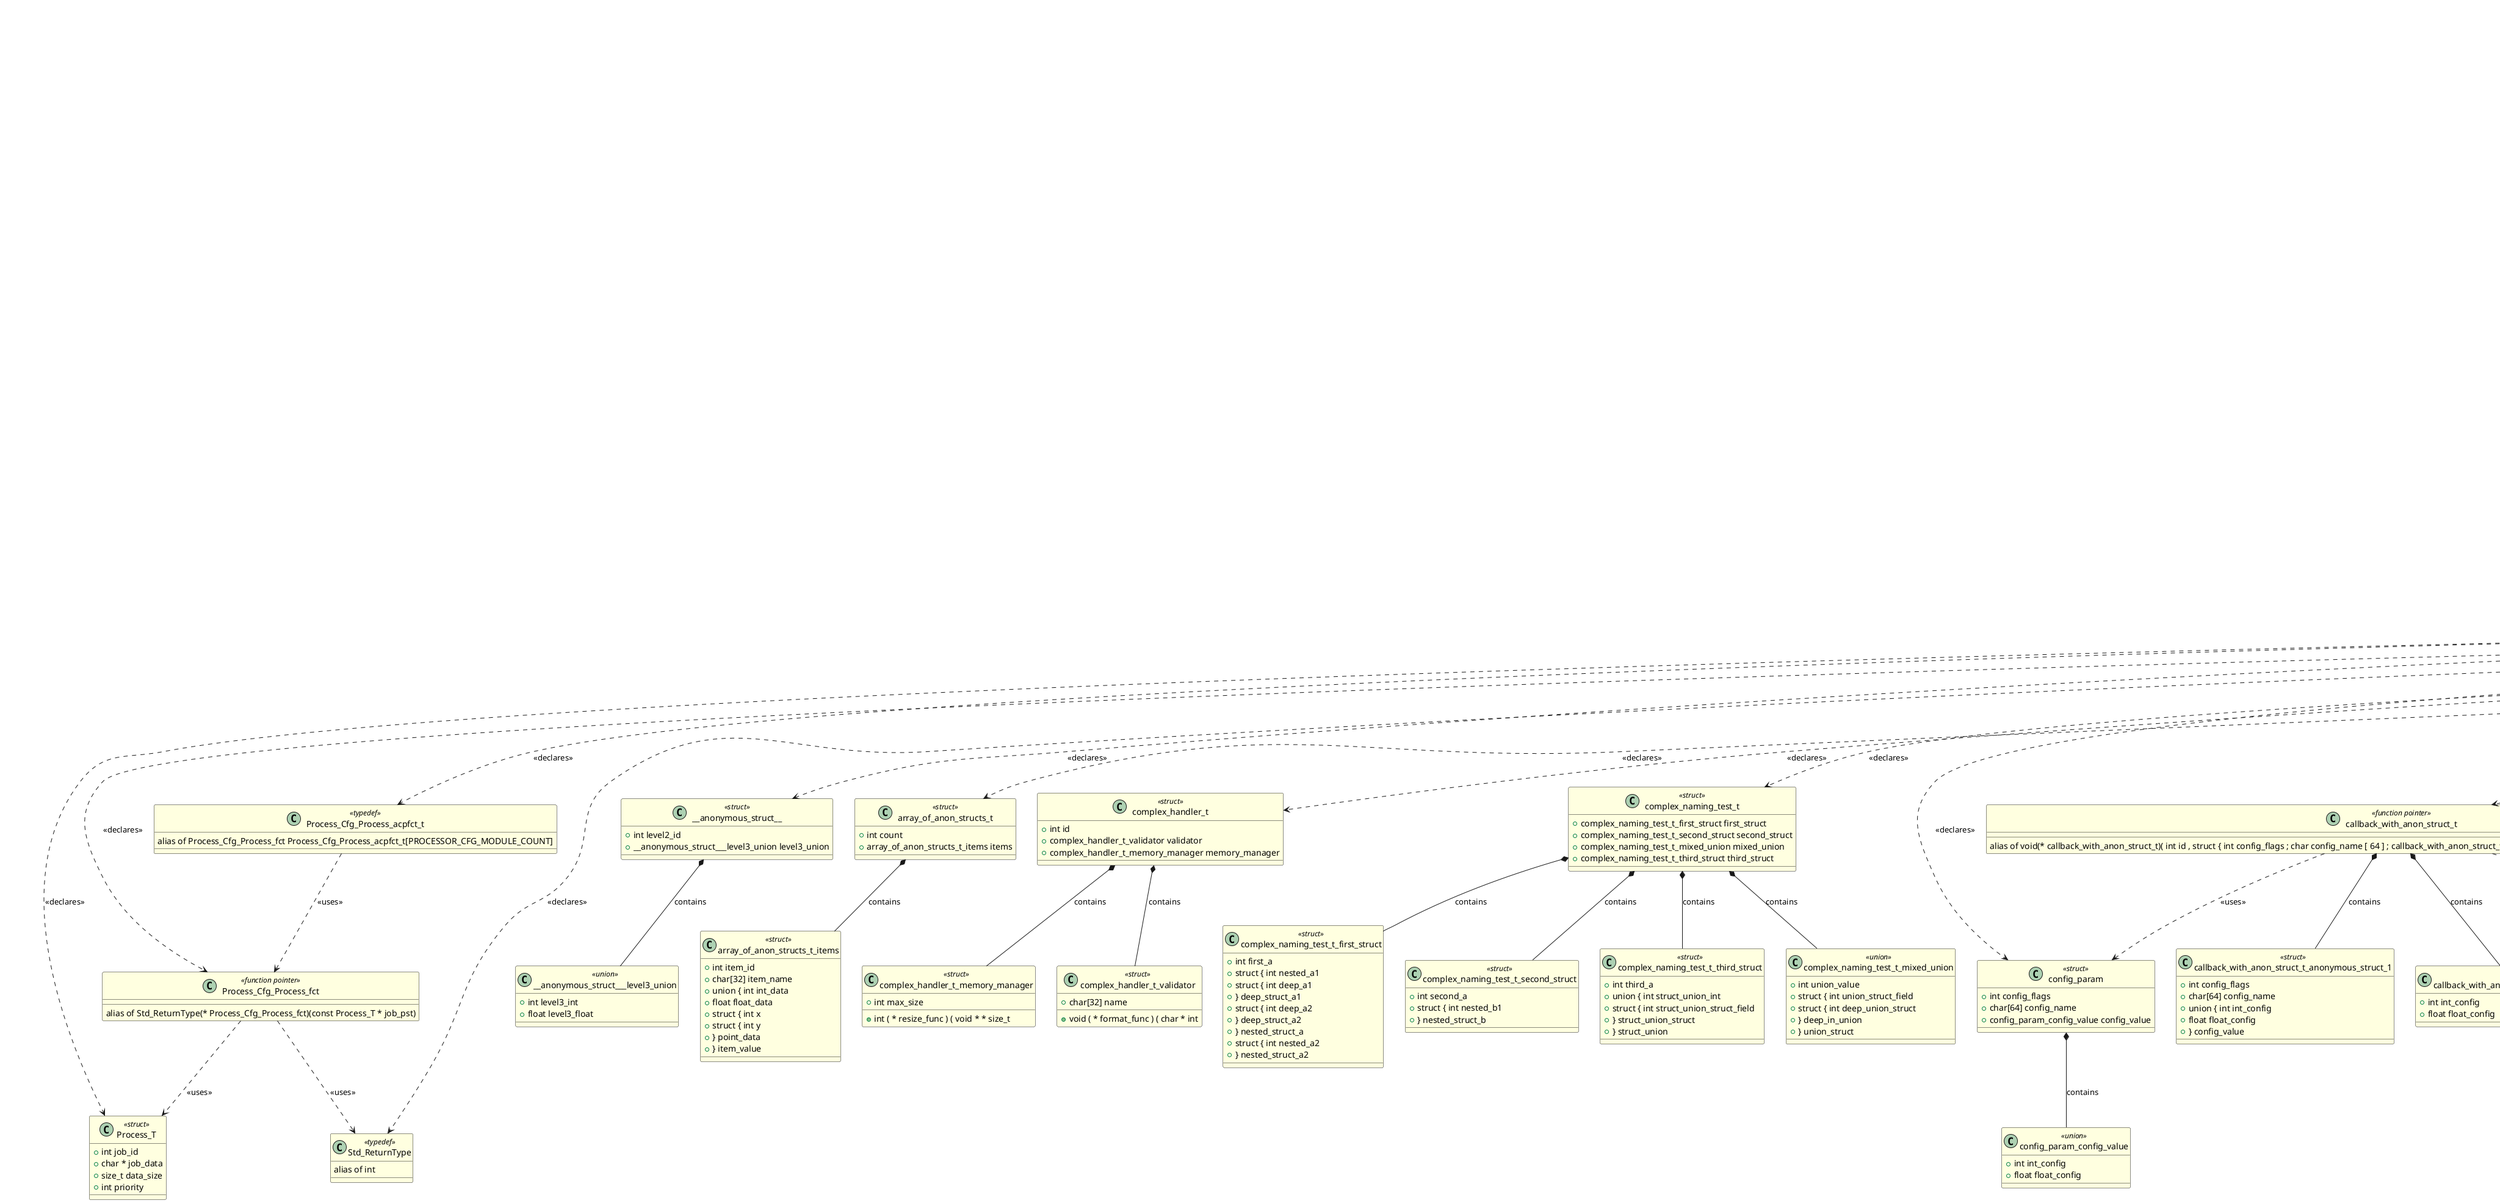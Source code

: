 @startuml complex

class "complex" as COMPLEX <<source>> #LightBlue
{
    -- Global Variables --
    - Process_Cfg_Process_acpfct_t Process_Cfg_Process_acpfct
    - math_operation_t[10] global_math_ops
    -- Functions --
    + complex_handler_t * create_complex_handler(const char * name, ...)
    + void * create_handler(const char * name, int ( * init_func ) ( void * ) init_func, ...)
    + int execute_operations(int value, math_ops_array_t ops, int op_count)
    + math_operation_t * get_math_operations()
    + int process_with_callbacks(int[] data, int size, math_operation_t[] operations, int op_count, ...)
    + void test_processor_job_processing()
    + void test_processor_utility_macros()

    - static Std_ReturnType ProcessorAdapter_Process(const Process_T * job_pst)
    - static Std_ReturnType ProcessorHardware_Process(const Process_T * job_pst)
    - static Std_ReturnType ProcessorService_Process(const Process_T * job_pst)
    - static int add_operation(int a, int b)
    - static int divide_operation(int a, int b)
    - static void init_math_operations()
    - static int modulo_operation(int a, int b)
    - static int multiply_operation(int a, int b)
    - static void print_result(int * data, int size)
    - void run_complex_tests()
    - static int subtract_operation(int a, int b)
    - static int test_callback(int * item)
    - void test_complex_macro(int * x, int y, int z)
    - void test_handle_operation(operation_type_t op_type, int * data, int size)
    - void test_handler_table()
    - void test_mixed_union()
    - void test_operation_set()
    - void test_process_array(int * arr, int size)
    - void test_stringify_macro()
}

class "complex" as HEADER_COMPLEX <<header>> #LightGreen
{
    -- Macros --
    + #define COMPLEX_H
    + #define COMPLEX_MACRO_FUNC(x, y, z)
    + #define CREATE_FUNC_NAME(prefix, suffix)
    + #define DEPRECATED
    + #define HANDLE_OPERATION(op_type, data, size, callback)
    + #define PROCESS_ARRAY(arr, size, callback)
    + #define STRINGIFY(x)
    + #define TOSTRING(x)
    + #define UTILS_U16_TO_U8ARR_BIG_ENDIAN(value_u16, ptr_pau8)
    + #define UTILS_U32_TO_U8ARR_BIG_ENDIAN(value_u32, ptr_pau8)
    + #define UTILS_U8ARR_TO_U16_BIG_ENDIAN(ptr_pau8)
    + #define UTILS_U8ARR_TO_U32_BIG_ENDIAN(ptr_pau8)
    -- Functions --
    + complex_handler_t * create_complex_handler(const char * name, ...)
    + void * create_handler(const char * name, int ( * init_func ) ( void * ) init_func, ...)
    + int execute_operations(int value, math_ops_array_t ops, int op_count)
    + math_operation_t * get_math_operations()
    + int process_with_callbacks(int[] data, int size, math_operation_t[] operations, int op_count, ...)
    + void test_processor_job_processing()
    + void test_processor_utility_macros()
}

class "Process_T" as TYPEDEF_PROCESS_T <<struct>> #LightYellow
{
    + int job_id
    + char * job_data
    + size_t data_size
    + int priority
}

class "__anonymous_struct__" as TYPEDEF___ANONYMOUS_STRUCT__ <<struct>> #LightYellow
{
    + int level2_id
    + __anonymous_struct___level3_union level3_union
}

class "array_of_anon_structs_t" as TYPEDEF_ARRAY_OF_ANON_STRUCTS_T <<struct>> #LightYellow
{
    + int count
    + array_of_anon_structs_t_items items
}

class "array_of_anon_structs_t_items" as TYPEDEF_ARRAY_OF_ANON_STRUCTS_T_ITEMS <<struct>> #LightYellow
{
    + int item_id
    + char[32] item_name
    + union { int int_data
    + float float_data
    + struct { int x
    + struct { int y
    + } point_data
    + } item_value
}

class "callback_with_anon_struct_t_anonymous_struct_1" as TYPEDEF_CALLBACK_WITH_ANON_STRUCT_T_ANONYMOUS_STRUCT_1 <<struct>> #LightYellow
{
    + int config_flags
    + char[64] config_name
    + union { int int_config
    + float float_config
    + } config_value
}

class "complex_callback_t_anonymous_struct_1" as TYPEDEF_COMPLEX_CALLBACK_T_ANONYMOUS_STRUCT_1 <<struct>> #LightYellow
{
    + int nested1
    + char * nested2
    + void(* nested_func)(int) nested_func
}

class "complex_handler_t" as TYPEDEF_COMPLEX_HANDLER_T <<struct>> #LightYellow
{
    + int id
    + complex_handler_t_validator validator
    + complex_handler_t_memory_manager memory_manager
}

class "complex_handler_t_memory_manager" as TYPEDEF_COMPLEX_HANDLER_T_MEMORY_MANAGER <<struct>> #LightYellow
{
    + int max_size
    + int ( * resize_func ) ( void * * size_t
}

class "complex_handler_t_validator" as TYPEDEF_COMPLEX_HANDLER_T_VALIDATOR <<struct>> #LightYellow
{
    + char[32] name
    + void ( * format_func ) ( char * int
}

class "complex_naming_test_t" as TYPEDEF_COMPLEX_NAMING_TEST_T <<struct>> #LightYellow
{
    + complex_naming_test_t_first_struct first_struct
    + complex_naming_test_t_second_struct second_struct
    + complex_naming_test_t_mixed_union mixed_union
    + complex_naming_test_t_third_struct third_struct
}

class "complex_naming_test_t_first_struct" as TYPEDEF_COMPLEX_NAMING_TEST_T_FIRST_STRUCT <<struct>> #LightYellow
{
    + int first_a
    + struct { int nested_a1
    + struct { int deep_a1
    + } deep_struct_a1
    + struct { int deep_a2
    + } deep_struct_a2
    + } nested_struct_a
    + struct { int nested_a2
    + } nested_struct_a2
}

class "complex_naming_test_t_second_struct" as TYPEDEF_COMPLEX_NAMING_TEST_T_SECOND_STRUCT <<struct>> #LightYellow
{
    + int second_a
    + struct { int nested_b1
    + } nested_struct_b
}

class "complex_naming_test_t_third_struct" as TYPEDEF_COMPLEX_NAMING_TEST_T_THIRD_STRUCT <<struct>> #LightYellow
{
    + int third_a
    + union { int struct_union_int
    + struct { int struct_union_struct_field
    + } struct_union_struct
    + } struct_union
}

class "config_param" as TYPEDEF_CONFIG_PARAM <<struct>> #LightYellow
{
    + int config_flags
    + char[64] config_name
    + config_param_config_value config_value
}

class "data_item_t" as TYPEDEF_DATA_ITEM_T <<struct>> #LightYellow
{
    + int value
    + char * name
}

class "data_union_point_value" as TYPEDEF_DATA_UNION_POINT_VALUE <<struct>> #LightYellow
{
    + int x
    + int y
    + int z
}

class "extreme_nesting_test_t" as TYPEDEF_EXTREME_NESTING_TEST_T <<struct>> #LightYellow
{
    + extreme_nesting_test_t_level2_struct_1 level2_struct_1
    + extreme_nesting_test_t_level2_struct_2 level2_struct_2
}

class "extreme_nesting_test_t_level2_struct_1" as TYPEDEF_EXTREME_NESTING_TEST_T_LEVEL2_STRUCT_1 <<struct>> #LightYellow
{
    + struct { struct { int level4_field
    + } level4_struct_1
    + struct { int level4_field2
    + } level4_struct_2
    + } level3_struct_1
    + struct { int level3_field
    + } level3_struct_2
}

class "extreme_nesting_test_t_level2_struct_2" as TYPEDEF_EXTREME_NESTING_TEST_T_LEVEL2_STRUCT_2 <<struct>> #LightYellow
{
    + union { struct { int mixed_field
    + } mixed_struct
    + } mixed_union
}

class "handler_entry_t" as TYPEDEF_HANDLER_ENTRY_T <<struct>> #LightYellow
{
    + int id
    + char[16] name
    + void ( * ) ( void ) init_func
    + int ( * ) ( int , int ) process_func
    + void ( * ) ( void ) cleanup_func
}

class "item_value_point_data" as TYPEDEF_ITEM_VALUE_POINT_DATA <<struct>> #LightYellow
{
    + int x
    + int y
}

class "mixed_union_mixed_struct" as TYPEDEF_MIXED_UNION_MIXED_STRUCT <<struct>> #LightYellow
{
    + int mixed_field
}

class "moderately_nested_t" as TYPEDEF_MODERATELY_NESTED_T <<struct>> #LightYellow
{
    + int level1_id
    + moderately_nested_t_level2_struct level2_struct
}

class "moderately_nested_t_level2_struct" as TYPEDEF_MODERATELY_NESTED_T_LEVEL2_STRUCT <<struct>> #LightYellow
{
    + int level2_id
    + union { int level3_int
    + float level3_float
    + } level3_union
}

class "multi_anonymous_t" as TYPEDEF_MULTI_ANONYMOUS_T <<struct>> #LightYellow
{
    + multi_anonymous_t_first_anon_struct first_anon_struct
    + multi_anonymous_t_first_anon_union first_anon_union
    + multi_anonymous_t_second_anon_struct second_anon_struct
}

class "multi_anonymous_t_first_anon_struct" as TYPEDEF_MULTI_ANONYMOUS_T_FIRST_ANON_STRUCT <<struct>> #LightYellow
{
    + int first_x
    + int first_y
}

class "multi_anonymous_t_second_anon_struct" as TYPEDEF_MULTI_ANONYMOUS_T_SECOND_ANON_STRUCT <<struct>> #LightYellow
{
    + char[32] second_name
    + int second_id
    + struct { int deep_value
    + } deep_struct
}

class "multiple_simple_anonymous_t" as TYPEDEF_MULTIPLE_SIMPLE_ANONYMOUS_T <<struct>> #LightYellow
{
    + multiple_simple_anonymous_t_first_anon first_anon
    + multiple_simple_anonymous_t_second_anon second_anon
    + multiple_simple_anonymous_t_third_anon third_anon
    + multiple_simple_anonymous_t_first_union first_union
    + multiple_simple_anonymous_t_second_union second_union
}

class "multiple_simple_anonymous_t_first_anon" as TYPEDEF_MULTIPLE_SIMPLE_ANONYMOUS_T_FIRST_ANON <<struct>> #LightYellow
{
    + int first_field
}

class "multiple_simple_anonymous_t_second_anon" as TYPEDEF_MULTIPLE_SIMPLE_ANONYMOUS_T_SECOND_ANON <<struct>> #LightYellow
{
    + int second_field
}

class "multiple_simple_anonymous_t_third_anon" as TYPEDEF_MULTIPLE_SIMPLE_ANONYMOUS_T_THIRD_ANON <<struct>> #LightYellow
{
    + int third_field
}

class "operation_set_t" as TYPEDEF_OPERATION_SET_T <<struct>> #LightYellow
{
    + int count
    + math_operation_t[5] operations
    + void(* callbacks[3])(int , char *) callbacks
}

class "param4" as TYPEDEF_PARAM4 <<struct>> #LightYellow
{
    + int nested1
    + char * nested2
    + void ( * ) ( int ) nested_func
}

class "processor_t" as TYPEDEF_PROCESSOR_T <<struct>> #LightYellow
{
    + int id
    + char[64] name
    + int ( * ) ( int , char * ) process_func
    + void ( * ) ( void * ) cleanup_func
}

class "result_generator_t" as TYPEDEF_RESULT_GENERATOR_T <<struct>> #LightYellow
{
    + int result_code
    + result_generator_t_result_data result_data
}

class "simplified_handler_t" as TYPEDEF_SIMPLIFIED_HANDLER_T <<struct>> #LightYellow
{
    + int event_count
    + char[32] event_name
    + int event_flags
}

class "struct_union_struct_union_struct" as TYPEDEF_STRUCT_UNION_STRUCT_UNION_STRUCT <<struct>> #LightYellow
{
    + int struct_union_struct_field
}

class "struct_with_struct_t" as TYPEDEF_STRUCT_WITH_STRUCT_T <<struct>> #LightYellow
{
    + int outer_id
    + char[32] outer_name
    + struct_with_struct_t_inner_struct inner_struct
    + int outer_flags
}

class "struct_with_struct_t_inner_struct" as TYPEDEF_STRUCT_WITH_STRUCT_T_INNER_STRUCT <<struct>> #LightYellow
{
    + int inner_x
    + int inner_y
    + char[16] inner_label
}

class "struct_with_union_t" as TYPEDEF_STRUCT_WITH_UNION_T <<struct>> #LightYellow
{
    + int type_id
    + struct_with_union_t_data_union data_union
    + int checksum
}

class "union_with_struct_t_complex_struct" as TYPEDEF_UNION_WITH_STRUCT_T_COMPLEX_STRUCT <<struct>> #LightYellow
{
    + char[16] header
    + int payload_size
    + void * payload_data
    + struct { int error_code
    + char[128] error_msg
    + } error_info
}

class "operation_type_t" as TYPEDEF_OPERATION_TYPE_T <<enumeration>> #LightYellow
{
    OP_ADD = 0
    OP_DIV = 3
    OP_MUL = 2
    OP_SUB = 1
}

class "processor_module_enum_t" as TYPEDEF_PROCESSOR_MODULE_ENUM_T <<enumeration>> #LightYellow
{
    PROCESSOR_CFG_MODULE_ADAPTER = 0
    PROCESSOR_CFG_MODULE_COUNT = 3
    PROCESSOR_CFG_MODULE_HARDWARE = 2
    PROCESSOR_CFG_MODULE_SERVICE = 1
}

class "Process_Cfg_Process_acpfct_t" as TYPEDEF_PROCESS_CFG_PROCESS_ACPFCT_T <<typedef>> #LightYellow
{
    alias of Process_Cfg_Process_fct Process_Cfg_Process_acpfct_t[PROCESSOR_CFG_MODULE_COUNT]
}

class "Process_Cfg_Process_fct" as TYPEDEF_PROCESS_CFG_PROCESS_FCT <<function pointer>> #LightYellow
{
    alias of Std_ReturnType(* Process_Cfg_Process_fct)(const Process_T * job_pst)
}

class "Std_ReturnType" as TYPEDEF_STD_RETURNTYPE <<typedef>> #LightYellow
{
    alias of int
}

class "callback_with_anon_struct_t" as TYPEDEF_CALLBACK_WITH_ANON_STRUCT_T <<function pointer>> #LightYellow
{
    alias of void(* callback_with_anon_struct_t)( int id , struct { int config_flags ; char config_name [ 64 ] ; callback_with_anon_struct_t_anonymous_union_2 config_value ; } * config_param , void * user_data )
}

class "complex_callback_t" as TYPEDEF_COMPLEX_CALLBACK_T <<function pointer>> #LightYellow
{
    alias of int(* complex_callback_t)( int param1 , char * param2 , void * param3 , complex_callback_t_anonymous_struct_1 * param4 )
}

class "complex_func_ptr_t" as TYPEDEF_COMPLEX_FUNC_PTR_T <<typedef>> #LightYellow
{
    alias of int ( * ( * complex_func_ptr_t ) ( int , char * ) ) ( double , void * )
}

class "data_processor_array_t" as TYPEDEF_DATA_PROCESSOR_ARRAY_T <<typedef>> #LightYellow
{
    alias of data_processor_t *
}

class "data_processor_t" as TYPEDEF_DATA_PROCESSOR_T <<function pointer>> #LightYellow
{
    alias of int(* data_processor_t)(data_item_t * item , void * context)
}

class "debug_callback_t" as TYPEDEF_DEBUG_CALLBACK_T <<function pointer>> #LightYellow
{
    alias of void(* debug_callback_t)(const char * message , int level)
}

class "handler_table_t" as TYPEDEF_HANDLER_TABLE_T <<typedef>> #LightYellow
{
    alias of handler_entry_t handler_table_t[8]
}

class "math_operation_t" as TYPEDEF_MATH_OPERATION_T <<function pointer>> #LightYellow
{
    alias of int(* math_operation_t)(int , int)
}

class "math_ops_array_t" as TYPEDEF_MATH_OPS_ARRAY_T <<typedef>> #LightYellow
{
    alias of math_operation_t math_ops_array_t[10]
}

class "release_callback_t" as TYPEDEF_RELEASE_CALLBACK_T <<function pointer>> #LightYellow
{
    alias of void(* release_callback_t)(const char * message)
}

class "uint16" as TYPEDEF_UINT16 <<typedef>> #LightYellow
{
    alias of uint16_t
}

class "uint32" as TYPEDEF_UINT32 <<typedef>> #LightYellow
{
    alias of uint32_t
}

class "uint8" as TYPEDEF_UINT8 <<typedef>> #LightYellow
{
    alias of uint8_t
}

class "__anonymous_struct___level3_union" as TYPEDEF___ANONYMOUS_STRUCT___LEVEL3_UNION <<union>> #LightYellow
{
    + int level3_int
    + float level3_float
}

class "callback_with_anon_struct_t_anonymous_union_2" as TYPEDEF_CALLBACK_WITH_ANON_STRUCT_T_ANONYMOUS_UNION_2 <<union>> #LightYellow
{
    + int int_config
    + float float_config
}

class "complex_naming_test_t_mixed_union" as TYPEDEF_COMPLEX_NAMING_TEST_T_MIXED_UNION <<union>> #LightYellow
{
    + int union_value
    + struct { int union_struct_field
    + struct { int deep_union_struct
    + } deep_in_union
    + } union_struct
}

class "config_param_config_value" as TYPEDEF_CONFIG_PARAM_CONFIG_VALUE <<union>> #LightYellow
{
    + int int_config
    + float float_config
}

class "config_value" as TYPEDEF_CONFIG_VALUE <<union>> #LightYellow
{
    + int int_config
    + float float_config
}

class "data_union" as TYPEDEF_DATA_UNION <<union>> #LightYellow
{
    + int int_value
    + float float_value
    + char[64] string_value
    + data_union_point_value point_value
}

class "first_anon_union" as TYPEDEF_FIRST_ANON_UNION <<union>> #LightYellow
{
    + int union_int
    + float union_float
}

class "first_union" as TYPEDEF_FIRST_UNION <<union>> #LightYellow
{
    + int union_field1
}

class "item_value" as TYPEDEF_ITEM_VALUE <<union>> #LightYellow
{
    + int int_data
    + float float_data
    + item_value_point_data point_data
}

class "level3_union" as TYPEDEF_LEVEL3_UNION <<union>> #LightYellow
{
    + int level3_int
    + float level3_float
}

class "mixed_union" as TYPEDEF_MIXED_UNION <<union>> #LightYellow
{
    + mixed_union_mixed_struct mixed_struct
}

class "mixed_union_t" as TYPEDEF_MIXED_UNION_T <<union>> #LightYellow
{
    + int int_val
    + char * str_val
    + void ( * ) ( void ) void_func
    + int ( * ) ( int ) int_func
}

class "multi_anonymous_t_first_anon_union" as TYPEDEF_MULTI_ANONYMOUS_T_FIRST_ANON_UNION <<union>> #LightYellow
{
    + int union_int
    + float union_float
}

class "multiple_simple_anonymous_t_first_union" as TYPEDEF_MULTIPLE_SIMPLE_ANONYMOUS_T_FIRST_UNION <<union>> #LightYellow
{
    + int union_field1
}

class "multiple_simple_anonymous_t_second_union" as TYPEDEF_MULTIPLE_SIMPLE_ANONYMOUS_T_SECOND_UNION <<union>> #LightYellow
{
    + int union_field2
}

class "result_data" as TYPEDEF_RESULT_DATA <<union>> #LightYellow
{
    + int success_value
    + char[128] error_message
}

class "result_generator_t_result_data" as TYPEDEF_RESULT_GENERATOR_T_RESULT_DATA <<union>> #LightYellow
{
    + int success_value
    + char[128] error_message
}

class "second_union" as TYPEDEF_SECOND_UNION <<union>> #LightYellow
{
    + int union_field2
}

class "struct_union" as TYPEDEF_STRUCT_UNION <<union>> #LightYellow
{
    + int struct_union_int
    + struct_union_struct_union_struct struct_union_struct
}

class "struct_with_union_t_data_union" as TYPEDEF_STRUCT_WITH_UNION_T_DATA_UNION <<union>> #LightYellow
{
    + int int_value
    + float float_value
    + char[64] string_value
    + struct { int x
    + struct { int y
    + struct { int z
    + } point_value
}

class "union_with_struct_t" as TYPEDEF_UNION_WITH_STRUCT_T <<union>> #LightYellow
{
    + int simple_int
    + float simple_float
    + union_with_struct_t_complex_struct complex_struct
    + char[256] raw_bytes
}

class "union_with_union_t" as TYPEDEF_UNION_WITH_UNION_T <<union>> #LightYellow
{
    + int primary_int
    + union_with_union_t_nested_union nested_union
    + char[32] primary_bytes
}

class "union_with_union_t_nested_union" as TYPEDEF_UNION_WITH_UNION_T_NESTED_UNION <<union>> #LightYellow
{
    + float nested_float
    + double nested_double
    + union { char deep_char
    + short deep_short
    + } deep_union
}


' Include relationships
COMPLEX --> HEADER_COMPLEX : <<include>>

' Declaration relationships
HEADER_COMPLEX ..> TYPEDEF_PROCESS_T : <<declares>>
HEADER_COMPLEX ..> TYPEDEF___ANONYMOUS_STRUCT__ : <<declares>>
HEADER_COMPLEX ..> TYPEDEF_ARRAY_OF_ANON_STRUCTS_T : <<declares>>
HEADER_COMPLEX ..> TYPEDEF_COMPLEX_HANDLER_T : <<declares>>
HEADER_COMPLEX ..> TYPEDEF_COMPLEX_NAMING_TEST_T : <<declares>>
HEADER_COMPLEX ..> TYPEDEF_CONFIG_PARAM : <<declares>>
HEADER_COMPLEX ..> TYPEDEF_DATA_ITEM_T : <<declares>>
HEADER_COMPLEX ..> TYPEDEF_EXTREME_NESTING_TEST_T : <<declares>>
HEADER_COMPLEX ..> TYPEDEF_HANDLER_ENTRY_T : <<declares>>
HEADER_COMPLEX ..> TYPEDEF_MODERATELY_NESTED_T : <<declares>>
HEADER_COMPLEX ..> TYPEDEF_MULTI_ANONYMOUS_T : <<declares>>
HEADER_COMPLEX ..> TYPEDEF_MULTIPLE_SIMPLE_ANONYMOUS_T : <<declares>>
HEADER_COMPLEX ..> TYPEDEF_OPERATION_SET_T : <<declares>>
HEADER_COMPLEX ..> TYPEDEF_PARAM4 : <<declares>>
HEADER_COMPLEX ..> TYPEDEF_PROCESSOR_T : <<declares>>
HEADER_COMPLEX ..> TYPEDEF_RESULT_GENERATOR_T : <<declares>>
HEADER_COMPLEX ..> TYPEDEF_SIMPLIFIED_HANDLER_T : <<declares>>
HEADER_COMPLEX ..> TYPEDEF_STRUCT_WITH_STRUCT_T : <<declares>>
HEADER_COMPLEX ..> TYPEDEF_STRUCT_WITH_UNION_T : <<declares>>
HEADER_COMPLEX ..> TYPEDEF_OPERATION_TYPE_T : <<declares>>
HEADER_COMPLEX ..> TYPEDEF_PROCESSOR_MODULE_ENUM_T : <<declares>>
HEADER_COMPLEX ..> TYPEDEF_PROCESS_CFG_PROCESS_ACPFCT_T : <<declares>>
HEADER_COMPLEX ..> TYPEDEF_PROCESS_CFG_PROCESS_FCT : <<declares>>
HEADER_COMPLEX ..> TYPEDEF_STD_RETURNTYPE : <<declares>>
HEADER_COMPLEX ..> TYPEDEF_CALLBACK_WITH_ANON_STRUCT_T : <<declares>>
HEADER_COMPLEX ..> TYPEDEF_COMPLEX_CALLBACK_T : <<declares>>
HEADER_COMPLEX ..> TYPEDEF_COMPLEX_FUNC_PTR_T : <<declares>>
HEADER_COMPLEX ..> TYPEDEF_DATA_PROCESSOR_ARRAY_T : <<declares>>
HEADER_COMPLEX ..> TYPEDEF_DATA_PROCESSOR_T : <<declares>>
HEADER_COMPLEX ..> TYPEDEF_DEBUG_CALLBACK_T : <<declares>>
HEADER_COMPLEX ..> TYPEDEF_HANDLER_TABLE_T : <<declares>>
HEADER_COMPLEX ..> TYPEDEF_MATH_OPERATION_T : <<declares>>
HEADER_COMPLEX ..> TYPEDEF_MATH_OPS_ARRAY_T : <<declares>>
HEADER_COMPLEX ..> TYPEDEF_RELEASE_CALLBACK_T : <<declares>>
HEADER_COMPLEX ..> TYPEDEF_UINT16 : <<declares>>
HEADER_COMPLEX ..> TYPEDEF_UINT32 : <<declares>>
HEADER_COMPLEX ..> TYPEDEF_UINT8 : <<declares>>
HEADER_COMPLEX ..> TYPEDEF_CONFIG_VALUE : <<declares>>
HEADER_COMPLEX ..> TYPEDEF_DATA_UNION : <<declares>>
HEADER_COMPLEX ..> TYPEDEF_FIRST_ANON_UNION : <<declares>>
HEADER_COMPLEX ..> TYPEDEF_FIRST_UNION : <<declares>>
HEADER_COMPLEX ..> TYPEDEF_ITEM_VALUE : <<declares>>
HEADER_COMPLEX ..> TYPEDEF_LEVEL3_UNION : <<declares>>
HEADER_COMPLEX ..> TYPEDEF_MIXED_UNION : <<declares>>
HEADER_COMPLEX ..> TYPEDEF_MIXED_UNION_T : <<declares>>
HEADER_COMPLEX ..> TYPEDEF_RESULT_DATA : <<declares>>
HEADER_COMPLEX ..> TYPEDEF_SECOND_UNION : <<declares>>
HEADER_COMPLEX ..> TYPEDEF_STRUCT_UNION : <<declares>>
HEADER_COMPLEX ..> TYPEDEF_UNION_WITH_STRUCT_T : <<declares>>
HEADER_COMPLEX ..> TYPEDEF_UNION_WITH_UNION_T : <<declares>>

' Uses relationships
TYPEDEF_OPERATION_SET_T ..> TYPEDEF_MATH_OPERATION_T : <<uses>>
TYPEDEF_PROCESS_CFG_PROCESS_ACPFCT_T ..> TYPEDEF_PROCESS_CFG_PROCESS_FCT : <<uses>>
TYPEDEF_PROCESS_CFG_PROCESS_FCT ..> TYPEDEF_PROCESS_T : <<uses>>
TYPEDEF_PROCESS_CFG_PROCESS_FCT ..> TYPEDEF_STD_RETURNTYPE : <<uses>>
TYPEDEF_CALLBACK_WITH_ANON_STRUCT_T ..> TYPEDEF_CONFIG_PARAM : <<uses>>
TYPEDEF_CALLBACK_WITH_ANON_STRUCT_T ..> TYPEDEF_CONFIG_VALUE : <<uses>>
TYPEDEF_COMPLEX_CALLBACK_T ..> TYPEDEF_PARAM4 : <<uses>>
TYPEDEF_DATA_PROCESSOR_ARRAY_T ..> TYPEDEF_DATA_PROCESSOR_T : <<uses>>
TYPEDEF_DATA_PROCESSOR_T ..> TYPEDEF_DATA_ITEM_T : <<uses>>
TYPEDEF_HANDLER_TABLE_T ..> TYPEDEF_HANDLER_ENTRY_T : <<uses>>
TYPEDEF_MATH_OPS_ARRAY_T ..> TYPEDEF_MATH_OPERATION_T : <<uses>>

' Anonymous structure relationships (composition)
TYPEDEF___ANONYMOUS_STRUCT__ *-- TYPEDEF___ANONYMOUS_STRUCT___LEVEL3_UNION : contains
TYPEDEF_ARRAY_OF_ANON_STRUCTS_T *-- TYPEDEF_ARRAY_OF_ANON_STRUCTS_T_ITEMS : contains
TYPEDEF_CALLBACK_WITH_ANON_STRUCT_T *-- TYPEDEF_CALLBACK_WITH_ANON_STRUCT_T_ANONYMOUS_STRUCT_1 : contains
TYPEDEF_CALLBACK_WITH_ANON_STRUCT_T *-- TYPEDEF_CALLBACK_WITH_ANON_STRUCT_T_ANONYMOUS_UNION_2 : contains
TYPEDEF_COMPLEX_CALLBACK_T *-- TYPEDEF_COMPLEX_CALLBACK_T_ANONYMOUS_STRUCT_1 : contains
TYPEDEF_COMPLEX_HANDLER_T *-- TYPEDEF_COMPLEX_HANDLER_T_MEMORY_MANAGER : contains
TYPEDEF_COMPLEX_HANDLER_T *-- TYPEDEF_COMPLEX_HANDLER_T_VALIDATOR : contains
TYPEDEF_COMPLEX_NAMING_TEST_T *-- TYPEDEF_COMPLEX_NAMING_TEST_T_FIRST_STRUCT : contains
TYPEDEF_COMPLEX_NAMING_TEST_T *-- TYPEDEF_COMPLEX_NAMING_TEST_T_MIXED_UNION : contains
TYPEDEF_COMPLEX_NAMING_TEST_T *-- TYPEDEF_COMPLEX_NAMING_TEST_T_SECOND_STRUCT : contains
TYPEDEF_COMPLEX_NAMING_TEST_T *-- TYPEDEF_COMPLEX_NAMING_TEST_T_THIRD_STRUCT : contains
TYPEDEF_CONFIG_PARAM *-- TYPEDEF_CONFIG_PARAM_CONFIG_VALUE : contains
TYPEDEF_DATA_UNION *-- TYPEDEF_DATA_UNION_POINT_VALUE : contains
TYPEDEF_EXTREME_NESTING_TEST_T *-- TYPEDEF_EXTREME_NESTING_TEST_T_LEVEL2_STRUCT_1 : contains
TYPEDEF_EXTREME_NESTING_TEST_T *-- TYPEDEF_EXTREME_NESTING_TEST_T_LEVEL2_STRUCT_2 : contains
TYPEDEF_ITEM_VALUE *-- TYPEDEF_ITEM_VALUE_POINT_DATA : contains
TYPEDEF_MIXED_UNION *-- TYPEDEF_MIXED_UNION_MIXED_STRUCT : contains
TYPEDEF_MODERATELY_NESTED_T *-- TYPEDEF_MODERATELY_NESTED_T_LEVEL2_STRUCT : contains
TYPEDEF_MULTI_ANONYMOUS_T *-- TYPEDEF_MULTI_ANONYMOUS_T_FIRST_ANON_STRUCT : contains
TYPEDEF_MULTI_ANONYMOUS_T *-- TYPEDEF_MULTI_ANONYMOUS_T_FIRST_ANON_UNION : contains
TYPEDEF_MULTI_ANONYMOUS_T *-- TYPEDEF_MULTI_ANONYMOUS_T_SECOND_ANON_STRUCT : contains
TYPEDEF_MULTIPLE_SIMPLE_ANONYMOUS_T *-- TYPEDEF_MULTIPLE_SIMPLE_ANONYMOUS_T_FIRST_ANON : contains
TYPEDEF_MULTIPLE_SIMPLE_ANONYMOUS_T *-- TYPEDEF_MULTIPLE_SIMPLE_ANONYMOUS_T_FIRST_UNION : contains
TYPEDEF_MULTIPLE_SIMPLE_ANONYMOUS_T *-- TYPEDEF_MULTIPLE_SIMPLE_ANONYMOUS_T_SECOND_ANON : contains
TYPEDEF_MULTIPLE_SIMPLE_ANONYMOUS_T *-- TYPEDEF_MULTIPLE_SIMPLE_ANONYMOUS_T_SECOND_UNION : contains
TYPEDEF_MULTIPLE_SIMPLE_ANONYMOUS_T *-- TYPEDEF_MULTIPLE_SIMPLE_ANONYMOUS_T_THIRD_ANON : contains
TYPEDEF_RESULT_GENERATOR_T *-- TYPEDEF_RESULT_GENERATOR_T_RESULT_DATA : contains
TYPEDEF_STRUCT_UNION *-- TYPEDEF_STRUCT_UNION_STRUCT_UNION_STRUCT : contains
TYPEDEF_STRUCT_WITH_STRUCT_T *-- TYPEDEF_STRUCT_WITH_STRUCT_T_INNER_STRUCT : contains
TYPEDEF_STRUCT_WITH_UNION_T *-- TYPEDEF_STRUCT_WITH_UNION_T_DATA_UNION : contains
TYPEDEF_UNION_WITH_STRUCT_T *-- TYPEDEF_UNION_WITH_STRUCT_T_COMPLEX_STRUCT : contains
TYPEDEF_UNION_WITH_UNION_T *-- TYPEDEF_UNION_WITH_UNION_T_NESTED_UNION : contains

@enduml